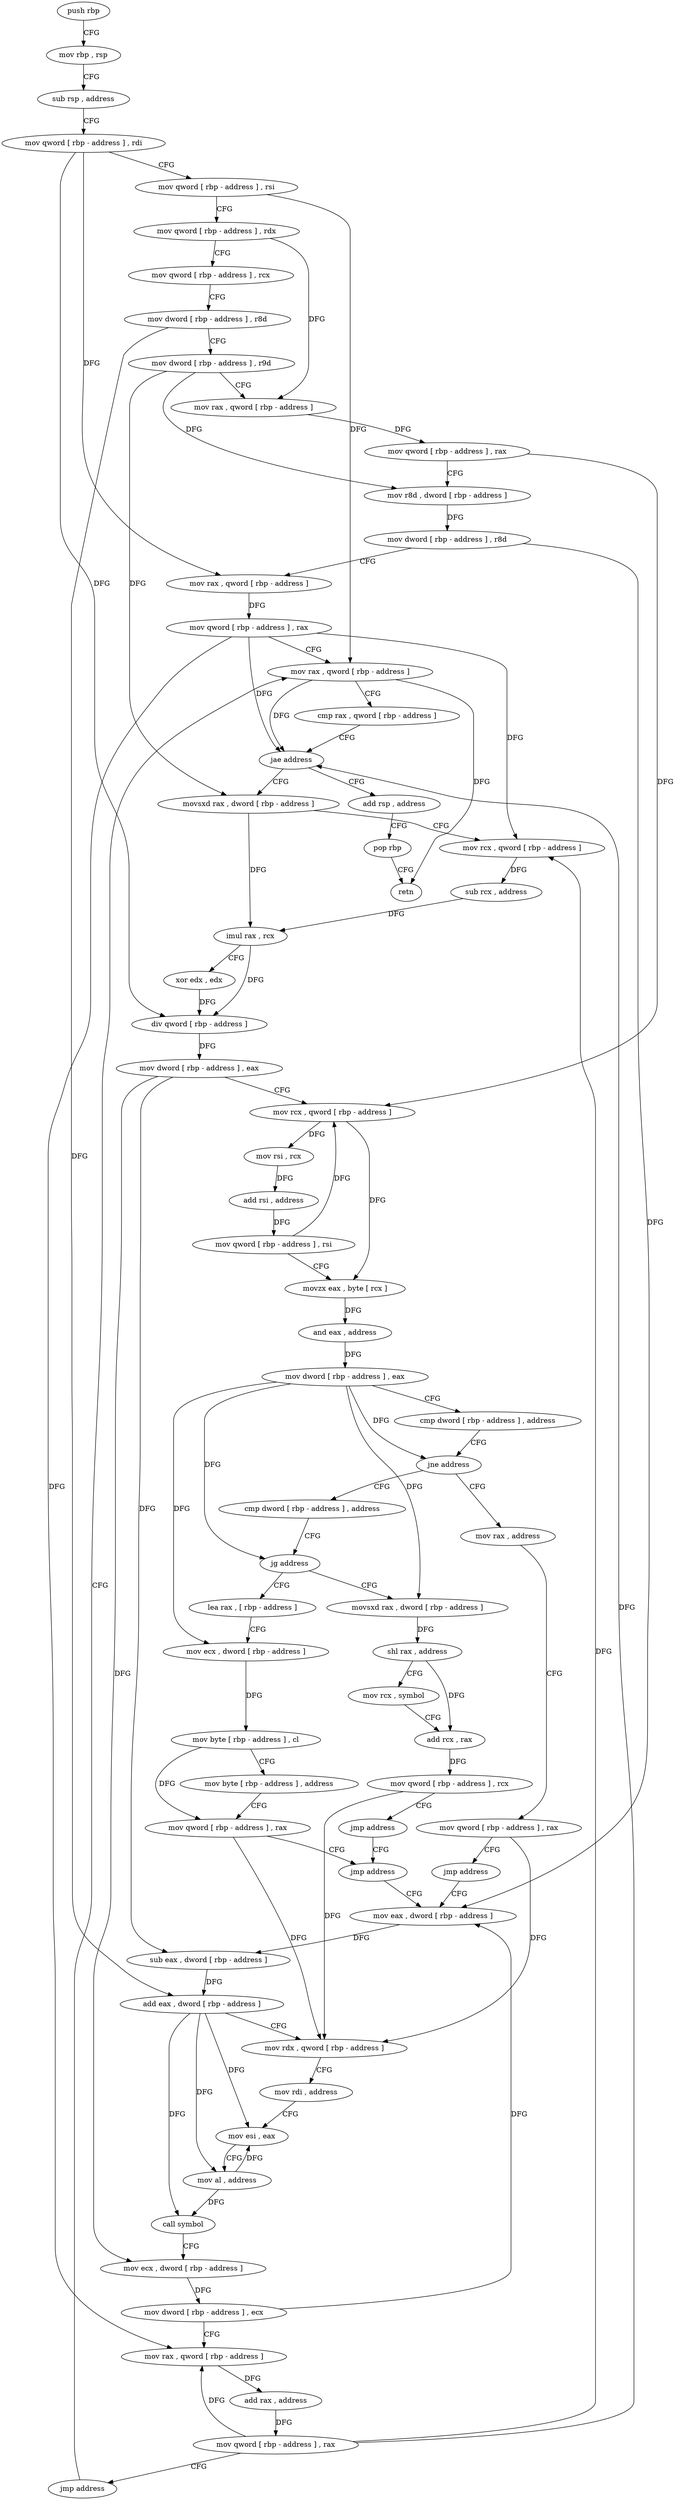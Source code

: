 digraph "func" {
"4216720" [label = "push rbp" ]
"4216721" [label = "mov rbp , rsp" ]
"4216724" [label = "sub rsp , address" ]
"4216728" [label = "mov qword [ rbp - address ] , rdi" ]
"4216732" [label = "mov qword [ rbp - address ] , rsi" ]
"4216736" [label = "mov qword [ rbp - address ] , rdx" ]
"4216740" [label = "mov qword [ rbp - address ] , rcx" ]
"4216744" [label = "mov dword [ rbp - address ] , r8d" ]
"4216748" [label = "mov dword [ rbp - address ] , r9d" ]
"4216752" [label = "mov rax , qword [ rbp - address ]" ]
"4216756" [label = "mov qword [ rbp - address ] , rax" ]
"4216760" [label = "mov r8d , dword [ rbp - address ]" ]
"4216764" [label = "mov dword [ rbp - address ] , r8d" ]
"4216768" [label = "mov rax , qword [ rbp - address ]" ]
"4216772" [label = "mov qword [ rbp - address ] , rax" ]
"4216776" [label = "mov rax , qword [ rbp - address ]" ]
"4216994" [label = "add rsp , address" ]
"4216998" [label = "pop rbp" ]
"4216999" [label = "retn" ]
"4216790" [label = "movsxd rax , dword [ rbp - address ]" ]
"4216794" [label = "mov rcx , qword [ rbp - address ]" ]
"4216798" [label = "sub rcx , address" ]
"4216805" [label = "imul rax , rcx" ]
"4216809" [label = "xor edx , edx" ]
"4216811" [label = "div qword [ rbp - address ]" ]
"4216815" [label = "mov dword [ rbp - address ] , eax" ]
"4216818" [label = "mov rcx , qword [ rbp - address ]" ]
"4216822" [label = "mov rsi , rcx" ]
"4216825" [label = "add rsi , address" ]
"4216832" [label = "mov qword [ rbp - address ] , rsi" ]
"4216836" [label = "movzx eax , byte [ rcx ]" ]
"4216839" [label = "and eax , address" ]
"4216842" [label = "mov dword [ rbp - address ] , eax" ]
"4216845" [label = "cmp dword [ rbp - address ] , address" ]
"4216849" [label = "jne address" ]
"4216874" [label = "cmp dword [ rbp - address ] , address" ]
"4216855" [label = "mov rax , address" ]
"4216878" [label = "jg address" ]
"4216914" [label = "lea rax , [ rbp - address ]" ]
"4216884" [label = "movsxd rax , dword [ rbp - address ]" ]
"4216865" [label = "mov qword [ rbp - address ] , rax" ]
"4216869" [label = "jmp address" ]
"4216937" [label = "mov eax , dword [ rbp - address ]" ]
"4216918" [label = "mov ecx , dword [ rbp - address ]" ]
"4216921" [label = "mov byte [ rbp - address ] , cl" ]
"4216924" [label = "mov byte [ rbp - address ] , address" ]
"4216928" [label = "mov qword [ rbp - address ] , rax" ]
"4216932" [label = "jmp address" ]
"4216888" [label = "shl rax , address" ]
"4216892" [label = "mov rcx , symbol" ]
"4216902" [label = "add rcx , rax" ]
"4216905" [label = "mov qword [ rbp - address ] , rcx" ]
"4216909" [label = "jmp address" ]
"4216940" [label = "sub eax , dword [ rbp - address ]" ]
"4216943" [label = "add eax , dword [ rbp - address ]" ]
"4216946" [label = "mov rdx , qword [ rbp - address ]" ]
"4216950" [label = "mov rdi , address" ]
"4216960" [label = "mov esi , eax" ]
"4216962" [label = "mov al , address" ]
"4216964" [label = "call symbol" ]
"4216969" [label = "mov ecx , dword [ rbp - address ]" ]
"4216972" [label = "mov dword [ rbp - address ] , ecx" ]
"4216975" [label = "mov rax , qword [ rbp - address ]" ]
"4216979" [label = "add rax , address" ]
"4216985" [label = "mov qword [ rbp - address ] , rax" ]
"4216989" [label = "jmp address" ]
"4216780" [label = "cmp rax , qword [ rbp - address ]" ]
"4216784" [label = "jae address" ]
"4216720" -> "4216721" [ label = "CFG" ]
"4216721" -> "4216724" [ label = "CFG" ]
"4216724" -> "4216728" [ label = "CFG" ]
"4216728" -> "4216732" [ label = "CFG" ]
"4216728" -> "4216768" [ label = "DFG" ]
"4216728" -> "4216811" [ label = "DFG" ]
"4216732" -> "4216736" [ label = "CFG" ]
"4216732" -> "4216776" [ label = "DFG" ]
"4216736" -> "4216740" [ label = "CFG" ]
"4216736" -> "4216752" [ label = "DFG" ]
"4216740" -> "4216744" [ label = "CFG" ]
"4216744" -> "4216748" [ label = "CFG" ]
"4216744" -> "4216943" [ label = "DFG" ]
"4216748" -> "4216752" [ label = "CFG" ]
"4216748" -> "4216760" [ label = "DFG" ]
"4216748" -> "4216790" [ label = "DFG" ]
"4216752" -> "4216756" [ label = "DFG" ]
"4216756" -> "4216760" [ label = "CFG" ]
"4216756" -> "4216818" [ label = "DFG" ]
"4216760" -> "4216764" [ label = "DFG" ]
"4216764" -> "4216768" [ label = "CFG" ]
"4216764" -> "4216937" [ label = "DFG" ]
"4216768" -> "4216772" [ label = "DFG" ]
"4216772" -> "4216776" [ label = "CFG" ]
"4216772" -> "4216784" [ label = "DFG" ]
"4216772" -> "4216794" [ label = "DFG" ]
"4216772" -> "4216975" [ label = "DFG" ]
"4216776" -> "4216780" [ label = "CFG" ]
"4216776" -> "4216784" [ label = "DFG" ]
"4216776" -> "4216999" [ label = "DFG" ]
"4216994" -> "4216998" [ label = "CFG" ]
"4216998" -> "4216999" [ label = "CFG" ]
"4216790" -> "4216794" [ label = "CFG" ]
"4216790" -> "4216805" [ label = "DFG" ]
"4216794" -> "4216798" [ label = "DFG" ]
"4216798" -> "4216805" [ label = "DFG" ]
"4216805" -> "4216809" [ label = "CFG" ]
"4216805" -> "4216811" [ label = "DFG" ]
"4216809" -> "4216811" [ label = "DFG" ]
"4216811" -> "4216815" [ label = "DFG" ]
"4216815" -> "4216818" [ label = "CFG" ]
"4216815" -> "4216940" [ label = "DFG" ]
"4216815" -> "4216969" [ label = "DFG" ]
"4216818" -> "4216822" [ label = "DFG" ]
"4216818" -> "4216836" [ label = "DFG" ]
"4216822" -> "4216825" [ label = "DFG" ]
"4216825" -> "4216832" [ label = "DFG" ]
"4216832" -> "4216836" [ label = "CFG" ]
"4216832" -> "4216818" [ label = "DFG" ]
"4216836" -> "4216839" [ label = "DFG" ]
"4216839" -> "4216842" [ label = "DFG" ]
"4216842" -> "4216845" [ label = "CFG" ]
"4216842" -> "4216849" [ label = "DFG" ]
"4216842" -> "4216878" [ label = "DFG" ]
"4216842" -> "4216918" [ label = "DFG" ]
"4216842" -> "4216884" [ label = "DFG" ]
"4216845" -> "4216849" [ label = "CFG" ]
"4216849" -> "4216874" [ label = "CFG" ]
"4216849" -> "4216855" [ label = "CFG" ]
"4216874" -> "4216878" [ label = "CFG" ]
"4216855" -> "4216865" [ label = "CFG" ]
"4216878" -> "4216914" [ label = "CFG" ]
"4216878" -> "4216884" [ label = "CFG" ]
"4216914" -> "4216918" [ label = "CFG" ]
"4216884" -> "4216888" [ label = "DFG" ]
"4216865" -> "4216869" [ label = "CFG" ]
"4216865" -> "4216946" [ label = "DFG" ]
"4216869" -> "4216937" [ label = "CFG" ]
"4216937" -> "4216940" [ label = "DFG" ]
"4216918" -> "4216921" [ label = "DFG" ]
"4216921" -> "4216924" [ label = "CFG" ]
"4216921" -> "4216928" [ label = "DFG" ]
"4216924" -> "4216928" [ label = "CFG" ]
"4216928" -> "4216932" [ label = "CFG" ]
"4216928" -> "4216946" [ label = "DFG" ]
"4216932" -> "4216937" [ label = "CFG" ]
"4216888" -> "4216892" [ label = "CFG" ]
"4216888" -> "4216902" [ label = "DFG" ]
"4216892" -> "4216902" [ label = "CFG" ]
"4216902" -> "4216905" [ label = "DFG" ]
"4216905" -> "4216909" [ label = "CFG" ]
"4216905" -> "4216946" [ label = "DFG" ]
"4216909" -> "4216932" [ label = "CFG" ]
"4216940" -> "4216943" [ label = "DFG" ]
"4216943" -> "4216946" [ label = "CFG" ]
"4216943" -> "4216960" [ label = "DFG" ]
"4216943" -> "4216962" [ label = "DFG" ]
"4216943" -> "4216964" [ label = "DFG" ]
"4216946" -> "4216950" [ label = "CFG" ]
"4216950" -> "4216960" [ label = "CFG" ]
"4216960" -> "4216962" [ label = "CFG" ]
"4216962" -> "4216964" [ label = "DFG" ]
"4216962" -> "4216960" [ label = "DFG" ]
"4216964" -> "4216969" [ label = "CFG" ]
"4216969" -> "4216972" [ label = "DFG" ]
"4216972" -> "4216975" [ label = "CFG" ]
"4216972" -> "4216937" [ label = "DFG" ]
"4216975" -> "4216979" [ label = "DFG" ]
"4216979" -> "4216985" [ label = "DFG" ]
"4216985" -> "4216989" [ label = "CFG" ]
"4216985" -> "4216784" [ label = "DFG" ]
"4216985" -> "4216794" [ label = "DFG" ]
"4216985" -> "4216975" [ label = "DFG" ]
"4216989" -> "4216776" [ label = "CFG" ]
"4216780" -> "4216784" [ label = "CFG" ]
"4216784" -> "4216994" [ label = "CFG" ]
"4216784" -> "4216790" [ label = "CFG" ]
}
